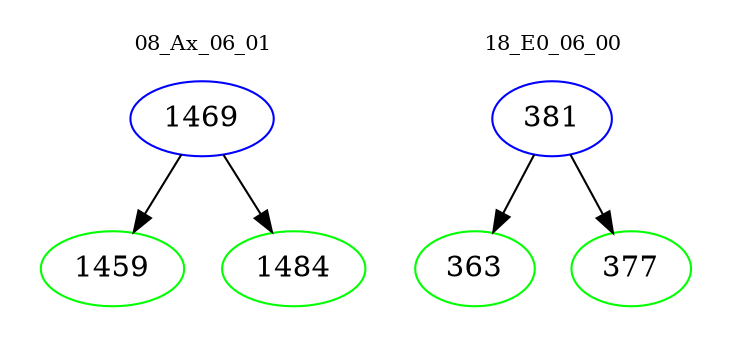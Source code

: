 digraph{
subgraph cluster_0 {
color = white
label = "08_Ax_06_01";
fontsize=10;
T0_1469 [label="1469", color="blue"]
T0_1469 -> T0_1459 [color="black"]
T0_1459 [label="1459", color="green"]
T0_1469 -> T0_1484 [color="black"]
T0_1484 [label="1484", color="green"]
}
subgraph cluster_1 {
color = white
label = "18_E0_06_00";
fontsize=10;
T1_381 [label="381", color="blue"]
T1_381 -> T1_363 [color="black"]
T1_363 [label="363", color="green"]
T1_381 -> T1_377 [color="black"]
T1_377 [label="377", color="green"]
}
}
